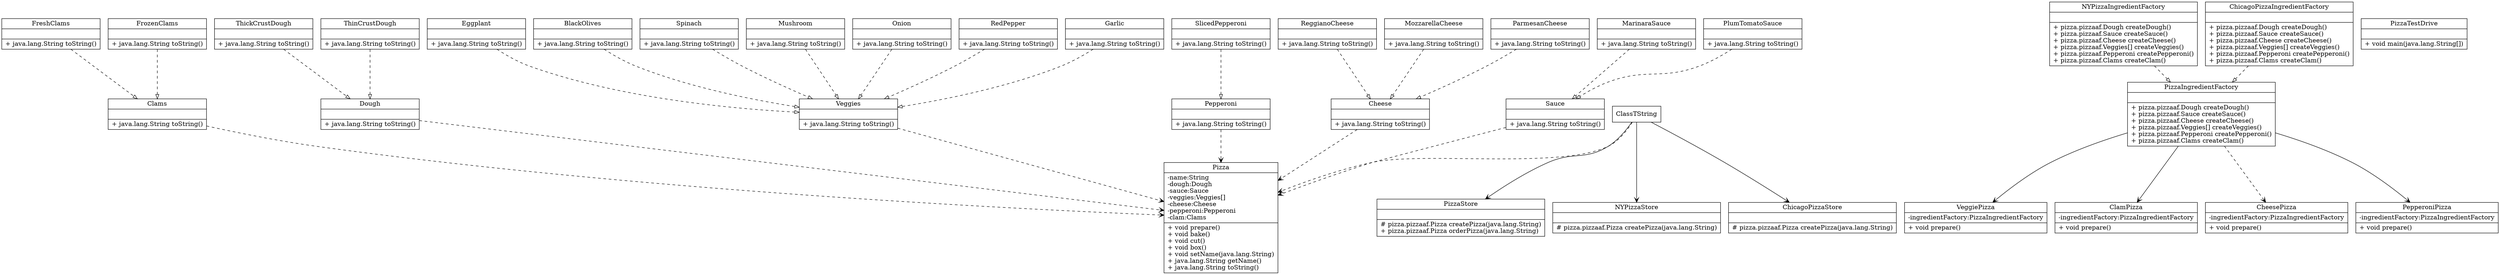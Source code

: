 digraph G {

fontname = "Bitstream Vera Sans"
fontsize = 8

node [shape = "record" ]
ClassTFreshClams [label = "{FreshClams||+ java.lang.String toString()\l}" ]

node [shape = "record" ]
ClassTVeggiePizza [label = "{VeggiePizza|-ingredientFactory:PizzaIngredientFactory\l|+ void prepare()\l}" ]

node [shape = "record" ]
ClassTClams [label = "{Clams||+ java.lang.String toString()\l}" ]

node [shape = "record" ]
ClassTEggplant [label = "{Eggplant||+ java.lang.String toString()\l}" ]

node [shape = "record" ]
ClassTReggianoCheese [label = "{ReggianoCheese||+ java.lang.String toString()\l}" ]

node [shape = "record" ]
ClassTBlackOlives [label = "{BlackOlives||+ java.lang.String toString()\l}" ]

node [shape = "record" ]
ClassTPizza [label = "{Pizza|-name:String\l-dough:Dough\l-sauce:Sauce\l-veggies:Veggies[]\l-cheese:Cheese\l-pepperoni:Pepperoni\l-clam:Clams\l|+ void prepare()\l+ void bake()\l+ void cut()\l+ void box()\l+ void setName(java.lang.String)\l+ java.lang.String getName()\l+ java.lang.String toString()\l}" ]

node [shape = "record" ]
ClassTClamPizza [label = "{ClamPizza|-ingredientFactory:PizzaIngredientFactory\l|+ void prepare()\l}" ]

node [shape = "record" ]
ClassTPizzaTestDrive [label = "{PizzaTestDrive||+ void main(java.lang.String[])\l}" ]

node [shape = "record" ]
ClassTDough [label = "{Dough||+ java.lang.String toString()\l}" ]

node [shape = "record" ]
ClassTSpinach [label = "{Spinach||+ java.lang.String toString()\l}" ]

node [shape = "record" ]
ClassTNYPizzaIngredientFactory [label = "{NYPizzaIngredientFactory||+ pizza.pizzaaf.Dough createDough()\l+ pizza.pizzaaf.Sauce createSauce()\l+ pizza.pizzaaf.Cheese createCheese()\l+ pizza.pizzaaf.Veggies[] createVeggies()\l+ pizza.pizzaaf.Pepperoni createPepperoni()\l+ pizza.pizzaaf.Clams createClam()\l}" ]

node [shape = "record" ]
ClassTVeggies [label = "{Veggies||+ java.lang.String toString()\l}" ]

node [shape = "record" ]
ClassTFrozenClams [label = "{FrozenClams||+ java.lang.String toString()\l}" ]

node [shape = "record" ]
ClassTPizzaStore [label = "{PizzaStore||# pizza.pizzaaf.Pizza createPizza(java.lang.String)\l+ pizza.pizzaaf.Pizza orderPizza(java.lang.String)\l}" ]

node [shape = "record" ]
ClassTPepperoni [label = "{Pepperoni||+ java.lang.String toString()\l}" ]

node [shape = "record" ]
ClassTSlicedPepperoni [label = "{SlicedPepperoni||+ java.lang.String toString()\l}" ]

node [shape = "record" ]
ClassTMarinaraSauce [label = "{MarinaraSauce||+ java.lang.String toString()\l}" ]

node [shape = "record" ]
ClassTMushroom [label = "{Mushroom||+ java.lang.String toString()\l}" ]

node [shape = "record" ]
ClassTCheese [label = "{Cheese||+ java.lang.String toString()\l}" ]

node [shape = "record" ]
ClassTSauce [label = "{Sauce||+ java.lang.String toString()\l}" ]

node [shape = "record" ]
ClassTThickCrustDough [label = "{ThickCrustDough||+ java.lang.String toString()\l}" ]

node [shape = "record" ]
ClassTOnion [label = "{Onion||+ java.lang.String toString()\l}" ]

node [shape = "record" ]
ClassTNYPizzaStore [label = "{NYPizzaStore||# pizza.pizzaaf.Pizza createPizza(java.lang.String)\l}" ]

node [shape = "record" ]
ClassTRedPepper [label = "{RedPepper||+ java.lang.String toString()\l}" ]

node [shape = "record" ]
ClassTPlumTomatoSauce [label = "{PlumTomatoSauce||+ java.lang.String toString()\l}" ]

node [shape = "record" ]
ClassTMozzarellaCheese [label = "{MozzarellaCheese||+ java.lang.String toString()\l}" ]

node [shape = "record" ]
ClassTPizzaIngredientFactory [label = "{PizzaIngredientFactory||+ pizza.pizzaaf.Dough createDough()\l+ pizza.pizzaaf.Sauce createSauce()\l+ pizza.pizzaaf.Cheese createCheese()\l+ pizza.pizzaaf.Veggies[] createVeggies()\l+ pizza.pizzaaf.Pepperoni createPepperoni()\l+ pizza.pizzaaf.Clams createClam()\l}" ]

node [shape = "record" ]
ClassTThinCrustDough [label = "{ThinCrustDough||+ java.lang.String toString()\l}" ]

node [shape = "record" ]
ClassTParmesanCheese [label = "{ParmesanCheese||+ java.lang.String toString()\l}" ]

node [shape = "record" ]
ClassTChicagoPizzaStore [label = "{ChicagoPizzaStore||# pizza.pizzaaf.Pizza createPizza(java.lang.String)\l}" ]

node [shape = "record" ]
ClassTCheesePizza [label = "{CheesePizza|-ingredientFactory:PizzaIngredientFactory\l|+ void prepare()\l}" ]

node [shape = "record" ]
ClassTGarlic [label = "{Garlic||+ java.lang.String toString()\l}" ]

node [shape = "record" ]
ClassTChicagoPizzaIngredientFactory [label = "{ChicagoPizzaIngredientFactory||+ pizza.pizzaaf.Dough createDough()\l+ pizza.pizzaaf.Sauce createSauce()\l+ pizza.pizzaaf.Cheese createCheese()\l+ pizza.pizzaaf.Veggies[] createVeggies()\l+ pizza.pizzaaf.Pepperoni createPepperoni()\l+ pizza.pizzaaf.Clams createClam()\l}" ]

node [shape = "record" ]
ClassTPepperoniPizza [label = "{PepperoniPizza|-ingredientFactory:PizzaIngredientFactory\l|+ void prepare()\l}" ]

edge [arrowhead = "empty" style = "dashed" ]
ClassTGarlic -> ClassTVeggies

edge [arrowhead = "vee" style = "dashed" ]
ClassTSauce -> ClassTPizza

edge [arrowhead = "vee" style = solid ]
ClassTPizzaIngredientFactory -> ClassTPepperoniPizza

edge [arrowhead = "empty" style = "dashed" ]
ClassTThickCrustDough -> ClassTDough

edge [arrowhead = "vee" style = "dashed" ]
ClassTPizzaIngredientFactory -> ClassTCheesePizza

edge [arrowhead = "vee" style = "dashed" ]
ClassTString -> ClassTPizza

edge [arrowhead = "vee" style = solid ]
ClassTPizzaIngredientFactory -> ClassTClamPizza

edge [arrowhead = "vee" style = solid ]
ClassTString -> ClassTPizzaStore

edge [arrowhead = "empty" style = "dashed" ]
ClassTMarinaraSauce -> ClassTSauce

edge [arrowhead = "vee" style = solid ]
ClassTString -> ClassTNYPizzaStore

edge [arrowhead = "empty" style = "dashed" ]
ClassTFrozenClams -> ClassTClams

edge [arrowhead = "empty" style = "dashed" ]
ClassTSpinach -> ClassTVeggies

edge [arrowhead = "vee" style = "dashed" ]
ClassTClams -> ClassTPizza

edge [arrowhead = "empty" style = "dashed" ]
ClassTMozzarellaCheese -> ClassTCheese

edge [arrowhead = "empty" style = "dashed" ]
ClassTNYPizzaIngredientFactory -> ClassTPizzaIngredientFactory

edge [arrowhead = "vee" style = solid ]
ClassTString -> ClassTChicagoPizzaStore

edge [arrowhead = "empty" style = "dashed" ]
ClassTRedPepper -> ClassTVeggies

edge [arrowhead = "empty" style = "dashed" ]
ClassTParmesanCheese -> ClassTCheese

edge [arrowhead = "empty" style = "dashed" ]
ClassTEggplant -> ClassTVeggies

edge [arrowhead = "vee" style = solid ]
ClassTPizzaIngredientFactory -> ClassTVeggiePizza

edge [arrowhead = "empty" style = "dashed" ]
ClassTThinCrustDough -> ClassTDough

edge [arrowhead = "empty" style = "dashed" ]
ClassTMushroom -> ClassTVeggies

edge [arrowhead = "empty" style = "dashed" ]
ClassTFreshClams -> ClassTClams

edge [arrowhead = "empty" style = "dashed" ]
ClassTPlumTomatoSauce -> ClassTSauce

edge [arrowhead = "empty" style = "dashed" ]
ClassTSlicedPepperoni -> ClassTPepperoni

edge [arrowhead = "empty" style = "dashed" ]
ClassTOnion -> ClassTVeggies

edge [arrowhead = "empty" style = "dashed" ]
ClassTBlackOlives -> ClassTVeggies

edge [arrowhead = "vee" style = "dashed" ]
ClassTCheese -> ClassTPizza

edge [arrowhead = "vee" style = "dashed" ]
ClassTVeggies -> ClassTPizza

edge [arrowhead = "empty" style = "dashed" ]
ClassTChicagoPizzaIngredientFactory -> ClassTPizzaIngredientFactory

edge [arrowhead = "empty" style = "dashed" ]
ClassTReggianoCheese -> ClassTCheese

edge [arrowhead = "vee" style = "dashed" ]
ClassTPepperoni -> ClassTPizza

edge [arrowhead = "vee" style = "dashed" ]
ClassTDough -> ClassTPizza

}